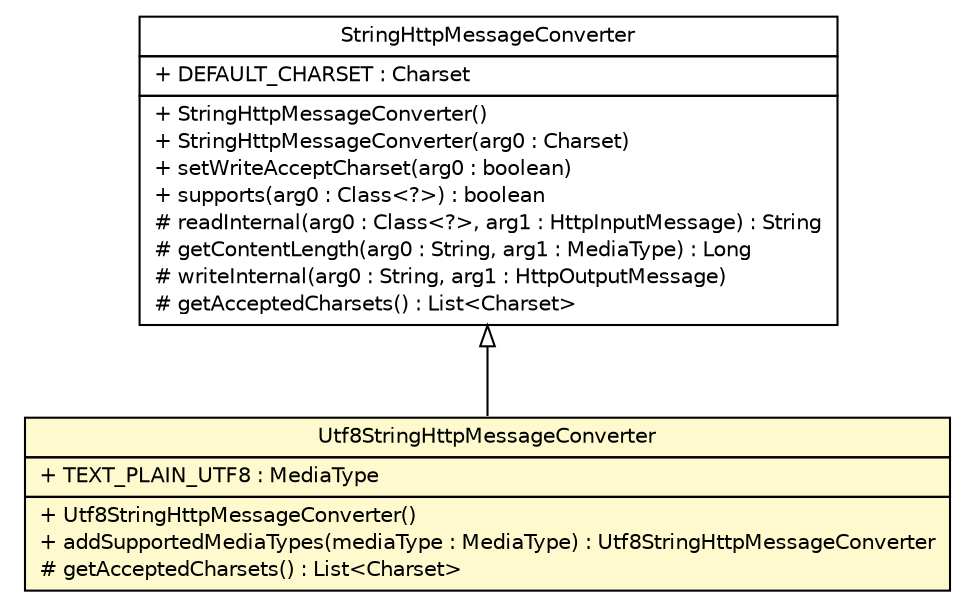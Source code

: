 #!/usr/local/bin/dot
#
# Class diagram 
# Generated by UMLGraph version R5_6-24-gf6e263 (http://www.umlgraph.org/)
#

digraph G {
	edge [fontname="Helvetica",fontsize=10,labelfontname="Helvetica",labelfontsize=10];
	node [fontname="Helvetica",fontsize=10,shape=plaintext];
	nodesep=0.25;
	ranksep=0.5;
	// org.springframework.http.converter.Utf8StringHttpMessageConverter
	c795 [label=<<table title="org.springframework.http.converter.Utf8StringHttpMessageConverter" border="0" cellborder="1" cellspacing="0" cellpadding="2" port="p" bgcolor="lemonChiffon" href="./Utf8StringHttpMessageConverter.html">
		<tr><td><table border="0" cellspacing="0" cellpadding="1">
<tr><td align="center" balign="center"> Utf8StringHttpMessageConverter </td></tr>
		</table></td></tr>
		<tr><td><table border="0" cellspacing="0" cellpadding="1">
<tr><td align="left" balign="left"> + TEXT_PLAIN_UTF8 : MediaType </td></tr>
		</table></td></tr>
		<tr><td><table border="0" cellspacing="0" cellpadding="1">
<tr><td align="left" balign="left"> + Utf8StringHttpMessageConverter() </td></tr>
<tr><td align="left" balign="left"> + addSupportedMediaTypes(mediaType : MediaType) : Utf8StringHttpMessageConverter </td></tr>
<tr><td align="left" balign="left"> # getAcceptedCharsets() : List&lt;Charset&gt; </td></tr>
		</table></td></tr>
		</table>>, URL="./Utf8StringHttpMessageConverter.html", fontname="Helvetica", fontcolor="black", fontsize=10.0];
	//org.springframework.http.converter.Utf8StringHttpMessageConverter extends org.springframework.http.converter.StringHttpMessageConverter
	c822:p -> c795:p [dir=back,arrowtail=empty];
	// org.springframework.http.converter.StringHttpMessageConverter
	c822 [label=<<table title="org.springframework.http.converter.StringHttpMessageConverter" border="0" cellborder="1" cellspacing="0" cellpadding="2" port="p" href="http://java.sun.com/j2se/1.4.2/docs/api/org/springframework/http/converter/StringHttpMessageConverter.html">
		<tr><td><table border="0" cellspacing="0" cellpadding="1">
<tr><td align="center" balign="center"> StringHttpMessageConverter </td></tr>
		</table></td></tr>
		<tr><td><table border="0" cellspacing="0" cellpadding="1">
<tr><td align="left" balign="left"> + DEFAULT_CHARSET : Charset </td></tr>
		</table></td></tr>
		<tr><td><table border="0" cellspacing="0" cellpadding="1">
<tr><td align="left" balign="left"> + StringHttpMessageConverter() </td></tr>
<tr><td align="left" balign="left"> + StringHttpMessageConverter(arg0 : Charset) </td></tr>
<tr><td align="left" balign="left"> + setWriteAcceptCharset(arg0 : boolean) </td></tr>
<tr><td align="left" balign="left"> + supports(arg0 : Class&lt;?&gt;) : boolean </td></tr>
<tr><td align="left" balign="left"> # readInternal(arg0 : Class&lt;?&gt;, arg1 : HttpInputMessage) : String </td></tr>
<tr><td align="left" balign="left"> # getContentLength(arg0 : String, arg1 : MediaType) : Long </td></tr>
<tr><td align="left" balign="left"> # writeInternal(arg0 : String, arg1 : HttpOutputMessage) </td></tr>
<tr><td align="left" balign="left"> # getAcceptedCharsets() : List&lt;Charset&gt; </td></tr>
		</table></td></tr>
		</table>>, URL="http://java.sun.com/j2se/1.4.2/docs/api/org/springframework/http/converter/StringHttpMessageConverter.html", fontname="Helvetica", fontcolor="black", fontsize=10.0];
}

